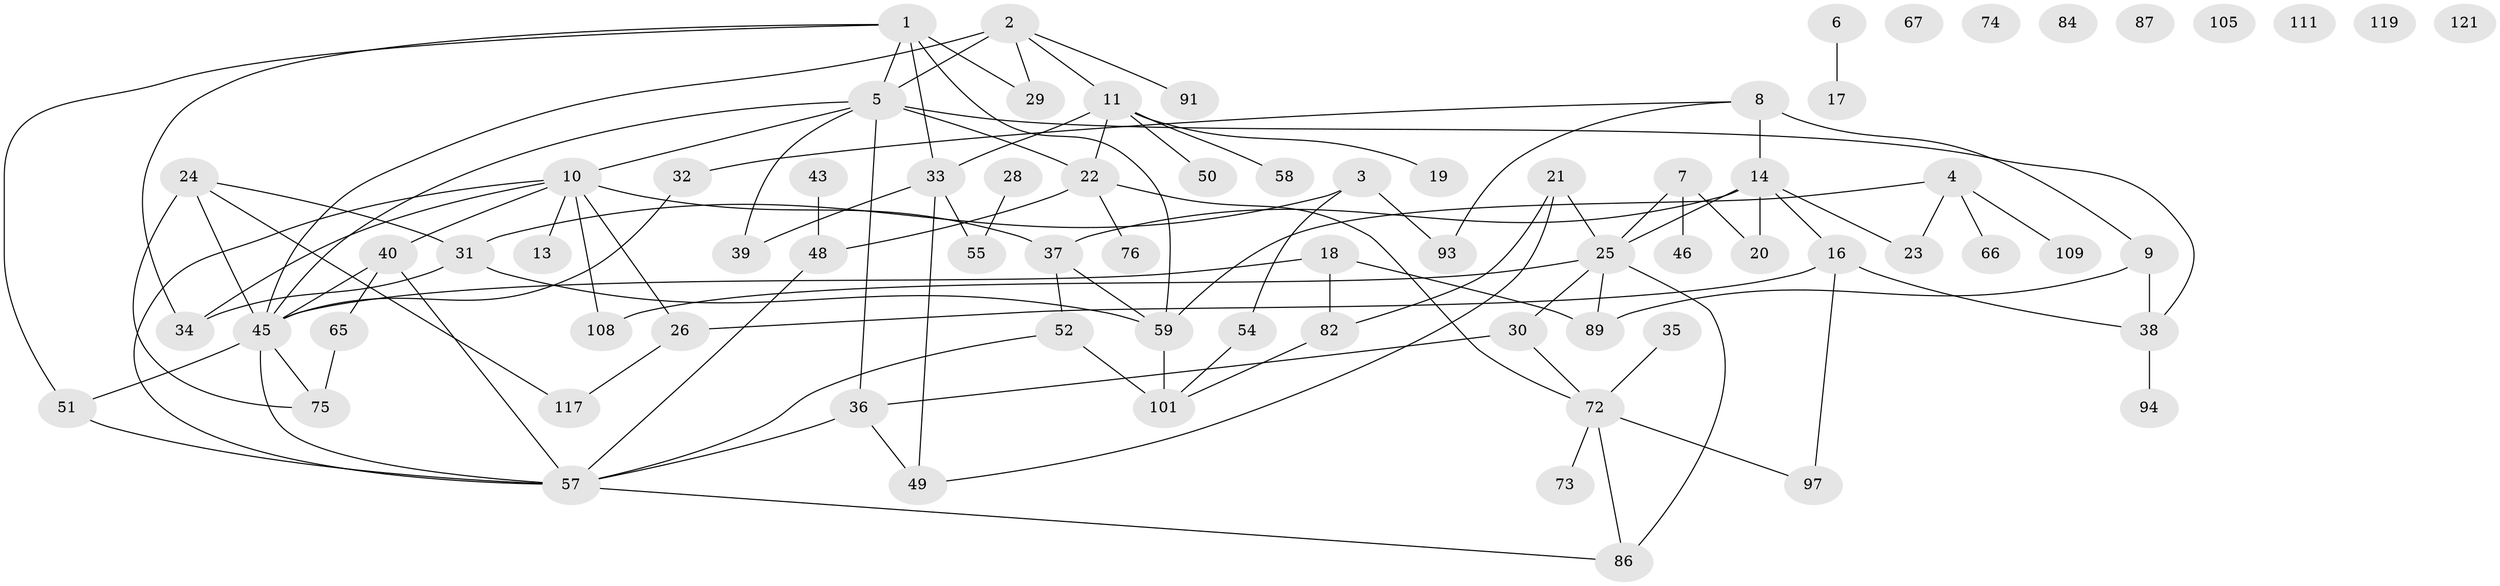 // original degree distribution, {4: 0.144, 3: 0.296, 5: 0.04, 2: 0.232, 6: 0.048, 1: 0.176, 0: 0.064}
// Generated by graph-tools (version 1.1) at 2025/16/03/04/25 18:16:28]
// undirected, 75 vertices, 106 edges
graph export_dot {
graph [start="1"]
  node [color=gray90,style=filled];
  1 [super="+92"];
  2 [super="+68"];
  3;
  4 [super="+15"];
  5 [super="+79"];
  6 [super="+110"];
  7;
  8 [super="+81+118"];
  9;
  10 [super="+98"];
  11 [super="+12+53"];
  13;
  14 [super="+103+61+104"];
  16 [super="+114"];
  17;
  18;
  19;
  20;
  21;
  22 [super="+85+42+70"];
  23 [super="+56"];
  24 [super="+27"];
  25 [super="+77+102+41"];
  26;
  28 [super="+62"];
  29 [super="+44"];
  30;
  31 [super="+69"];
  32;
  33 [super="+83"];
  34 [super="+115"];
  35;
  36 [super="+99"];
  37 [super="+47"];
  38;
  39;
  40 [super="+96"];
  43;
  45 [super="+122+63"];
  46;
  48 [super="+71"];
  49;
  50;
  51 [super="+120"];
  52 [super="+78"];
  54;
  55;
  57 [super="+64"];
  58;
  59;
  65 [super="+113"];
  66;
  67;
  72 [super="+88"];
  73 [super="+80"];
  74;
  75 [super="+107"];
  76;
  82 [super="+90"];
  84;
  86 [super="+123"];
  87;
  89;
  91;
  93;
  94;
  97;
  101 [super="+106"];
  105;
  108 [super="+116"];
  109;
  111;
  117;
  119;
  121;
  1 -- 33;
  1 -- 5;
  1 -- 51;
  1 -- 34;
  1 -- 59;
  1 -- 29;
  2 -- 11;
  2 -- 91;
  2 -- 45;
  2 -- 29;
  2 -- 5 [weight=2];
  3 -- 54;
  3 -- 93;
  3 -- 31;
  4 -- 59;
  4 -- 66;
  4 -- 109;
  4 -- 23;
  5 -- 36;
  5 -- 38;
  5 -- 39;
  5 -- 22;
  5 -- 10;
  5 -- 45;
  6 -- 17;
  7 -- 20;
  7 -- 46;
  7 -- 25;
  8 -- 9;
  8 -- 14 [weight=3];
  8 -- 32;
  8 -- 93;
  9 -- 38;
  9 -- 89;
  10 -- 13;
  10 -- 34;
  10 -- 37;
  10 -- 26;
  10 -- 108;
  10 -- 57;
  10 -- 40;
  11 -- 33;
  11 -- 50;
  11 -- 19;
  11 -- 22 [weight=2];
  11 -- 58;
  14 -- 16;
  14 -- 23;
  14 -- 37;
  14 -- 25;
  14 -- 20;
  16 -- 97;
  16 -- 26;
  16 -- 38;
  18 -- 82;
  18 -- 89;
  18 -- 45;
  21 -- 49;
  21 -- 25;
  21 -- 82;
  22 -- 76;
  22 -- 72;
  22 -- 48;
  24 -- 75;
  24 -- 117;
  24 -- 45;
  24 -- 31;
  25 -- 30 [weight=2];
  25 -- 86;
  25 -- 89;
  25 -- 108;
  26 -- 117;
  28 -- 55;
  30 -- 72;
  30 -- 36;
  31 -- 59;
  31 -- 34;
  32 -- 45;
  33 -- 39;
  33 -- 55;
  33 -- 49;
  35 -- 72;
  36 -- 57;
  36 -- 49;
  37 -- 59;
  37 -- 52;
  38 -- 94;
  40 -- 57;
  40 -- 65;
  40 -- 45;
  43 -- 48;
  45 -- 51;
  45 -- 57;
  45 -- 75;
  48 -- 57;
  51 -- 57;
  52 -- 57;
  52 -- 101 [weight=2];
  54 -- 101;
  57 -- 86;
  59 -- 101;
  65 -- 75;
  72 -- 86;
  72 -- 97;
  72 -- 73;
  82 -- 101;
}

